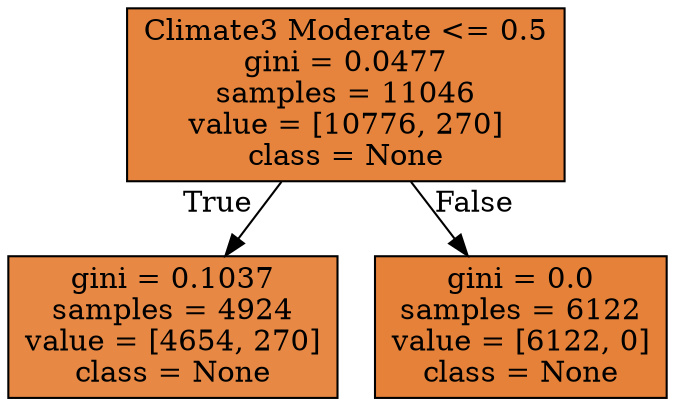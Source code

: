 digraph Tree {
node [shape=box, style="filled", color="black"] ;
0 [label="Climate3 Moderate <= 0.5\ngini = 0.0477\nsamples = 11046\nvalue = [10776, 270]\nclass = None", fillcolor="#e58139f9"] ;
1 [label="gini = 0.1037\nsamples = 4924\nvalue = [4654, 270]\nclass = None", fillcolor="#e58139f0"] ;
0 -> 1 [labeldistance=2.5, labelangle=45, headlabel="True"] ;
2 [label="gini = 0.0\nsamples = 6122\nvalue = [6122, 0]\nclass = None", fillcolor="#e58139ff"] ;
0 -> 2 [labeldistance=2.5, labelangle=-45, headlabel="False"] ;
}